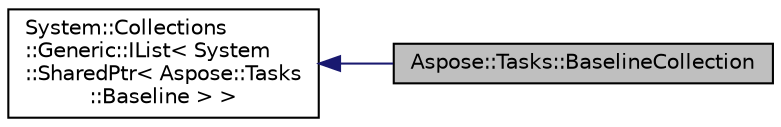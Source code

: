 digraph "Aspose::Tasks::BaselineCollection"
{
 // LATEX_PDF_SIZE
  edge [fontname="Helvetica",fontsize="10",labelfontname="Helvetica",labelfontsize="10"];
  node [fontname="Helvetica",fontsize="10",shape=record];
  rankdir="LR";
  Node1 [label="Aspose::Tasks::BaselineCollection",height=0.2,width=0.4,color="black", fillcolor="grey75", style="filled", fontcolor="black",tooltip="Represents a collection of Baseline objects."];
  Node2 -> Node1 [dir="back",color="midnightblue",fontsize="10",style="solid",fontname="Helvetica"];
  Node2 [label="System::Collections\l::Generic::IList\< System\l::SharedPtr\< Aspose::Tasks\l::Baseline \> \>",height=0.2,width=0.4,color="black", fillcolor="white", style="filled",URL="$class_system_1_1_collections_1_1_generic_1_1_i_list.html",tooltip=" "];
}
